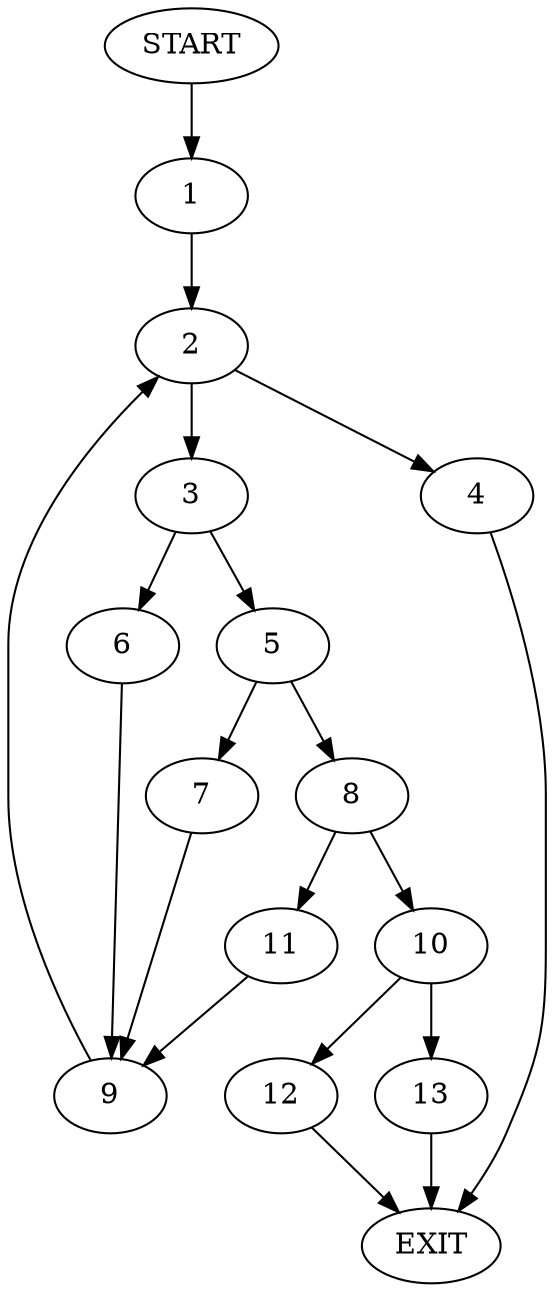 digraph {
0 [label="START"]
14 [label="EXIT"]
0 -> 1
1 -> 2
2 -> 3
2 -> 4
3 -> 5
3 -> 6
4 -> 14
5 -> 7
5 -> 8
6 -> 9
9 -> 2
8 -> 10
8 -> 11
7 -> 9
10 -> 12
10 -> 13
11 -> 9
12 -> 14
13 -> 14
}
